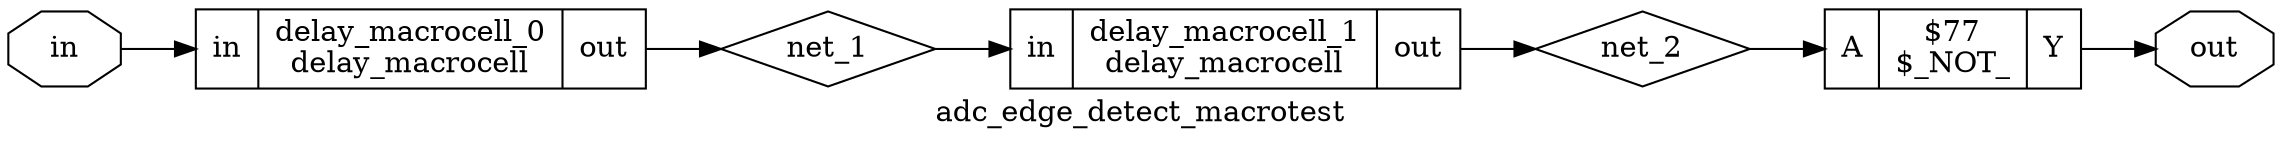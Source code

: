 digraph "adc_edge_detect_macrotest" {
label="adc_edge_detect_macrotest";
rankdir="LR";
remincross=true;
n1 [ shape=octagon, label="in", color="black", fontcolor="black" ];
n2 [ shape=diamond, label="net_1", color="black", fontcolor="black" ];
n3 [ shape=diamond, label="net_2", color="black", fontcolor="black" ];
n4 [ shape=octagon, label="out", color="black", fontcolor="black" ];
c7 [ shape=record, label="{{<p5> A}|$77\n$_NOT_|{<p6> Y}}" ];
c8 [ shape=record, label="{{<p1> in}|delay_macrocell_0\ndelay_macrocell|{<p4> out}}" ];
c9 [ shape=record, label="{{<p1> in}|delay_macrocell_1\ndelay_macrocell|{<p4> out}}" ];
n1:e -> c8:p1:w [color="black", label=""];
c8:p4:e -> n2:w [color="black", label=""];
n2:e -> c9:p1:w [color="black", label=""];
c9:p4:e -> n3:w [color="black", label=""];
n3:e -> c7:p5:w [color="black", label=""];
c7:p6:e -> n4:w [color="black", label=""];
}
